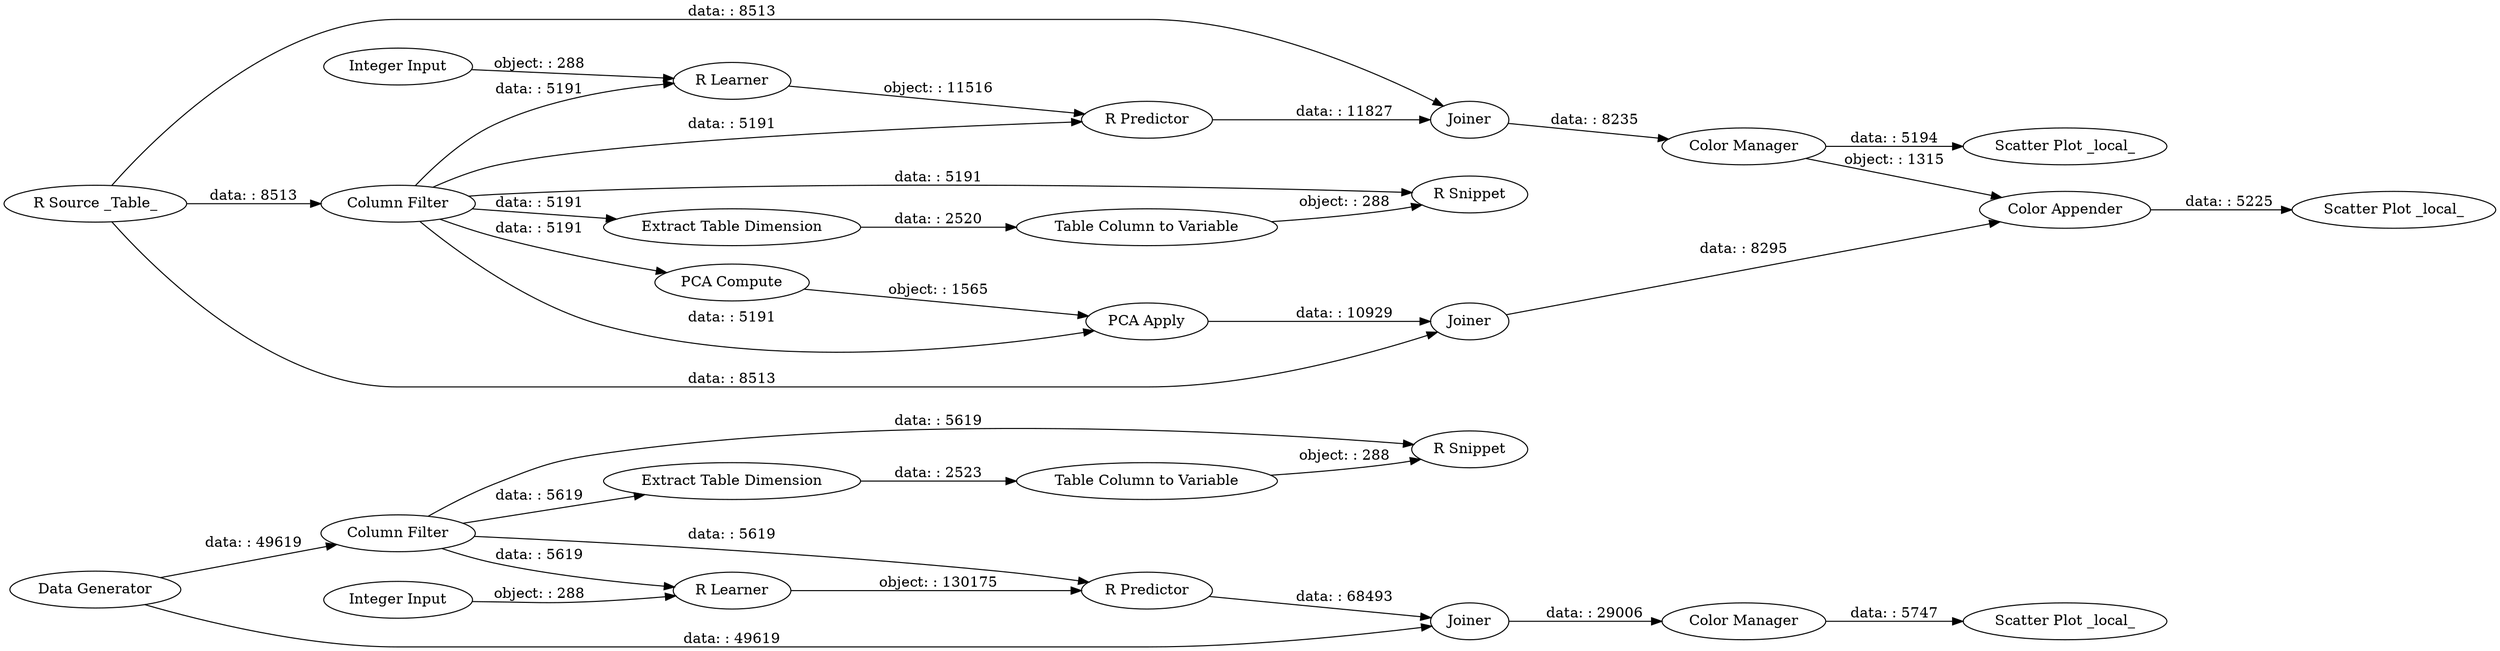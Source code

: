 digraph {
	"5085893018849732805_782" [label="R Predictor"]
	"5085893018849732805_764" [label="Scatter Plot _local_"]
	"5085893018849732805_785" [label="Integer Input"]
	"5085893018849732805_786" [label="Integer Input"]
	"5085893018849732805_773" [label="Table Column to Variable"]
	"5085893018849732805_759" [label="R Predictor"]
	"5085893018849732805_763" [label="Color Manager"]
	"5085893018849732805_757" [label="R Learner"]
	"5085893018849732805_781" [label="Column Filter"]
	"5085893018849732805_778" [label="R Learner"]
	"5085893018849732805_776" [label="Scatter Plot _local_"]
	"5085893018849732805_758" [label="Column Filter"]
	"5085893018849732805_780" [label=Joiner]
	"5085893018849732805_777" [label="Table Column to Variable"]
	"5085893018849732805_761" [label="R Source _Table_"]
	"5085893018849732805_769" [label="Scatter Plot _local_"]
	"5085893018849732805_784" [label="Data Generator"]
	"5085893018849732805_771" [label="Extract Table Dimension"]
	"5085893018849732805_775" [label="R Snippet"]
	"5085893018849732805_768" [label=Joiner]
	"5085893018849732805_762" [label=Joiner]
	"5085893018849732805_767" [label="Color Appender"]
	"5085893018849732805_783" [label="Color Manager"]
	"5085893018849732805_770" [label="R Snippet"]
	"5085893018849732805_774" [label="Extract Table Dimension"]
	"5085893018849732805_766" [label="PCA Apply"]
	"5085893018849732805_765" [label="PCA Compute"]
	"5085893018849732805_763" -> "5085893018849732805_767" [label="object: : 1315"]
	"5085893018849732805_758" -> "5085893018849732805_765" [label="data: : 5191"]
	"5085893018849732805_758" -> "5085893018849732805_757" [label="data: : 5191"]
	"5085893018849732805_781" -> "5085893018849732805_782" [label="data: : 5619"]
	"5085893018849732805_780" -> "5085893018849732805_783" [label="data: : 29006"]
	"5085893018849732805_762" -> "5085893018849732805_763" [label="data: : 8235"]
	"5085893018849732805_761" -> "5085893018849732805_768" [label="data: : 8513"]
	"5085893018849732805_761" -> "5085893018849732805_762" [label="data: : 8513"]
	"5085893018849732805_758" -> "5085893018849732805_770" [label="data: : 5191"]
	"5085893018849732805_758" -> "5085893018849732805_771" [label="data: : 5191"]
	"5085893018849732805_765" -> "5085893018849732805_766" [label="object: : 1565"]
	"5085893018849732805_781" -> "5085893018849732805_775" [label="data: : 5619"]
	"5085893018849732805_766" -> "5085893018849732805_768" [label="data: : 10929"]
	"5085893018849732805_759" -> "5085893018849732805_762" [label="data: : 11827"]
	"5085893018849732805_771" -> "5085893018849732805_773" [label="data: : 2520"]
	"5085893018849732805_763" -> "5085893018849732805_764" [label="data: : 5194"]
	"5085893018849732805_761" -> "5085893018849732805_758" [label="data: : 8513"]
	"5085893018849732805_778" -> "5085893018849732805_782" [label="object: : 130175"]
	"5085893018849732805_786" -> "5085893018849732805_757" [label="object: : 288"]
	"5085893018849732805_758" -> "5085893018849732805_766" [label="data: : 5191"]
	"5085893018849732805_782" -> "5085893018849732805_780" [label="data: : 68493"]
	"5085893018849732805_777" -> "5085893018849732805_775" [label="object: : 288"]
	"5085893018849732805_767" -> "5085893018849732805_769" [label="data: : 5225"]
	"5085893018849732805_781" -> "5085893018849732805_774" [label="data: : 5619"]
	"5085893018849732805_783" -> "5085893018849732805_776" [label="data: : 5747"]
	"5085893018849732805_784" -> "5085893018849732805_780" [label="data: : 49619"]
	"5085893018849732805_781" -> "5085893018849732805_778" [label="data: : 5619"]
	"5085893018849732805_774" -> "5085893018849732805_777" [label="data: : 2523"]
	"5085893018849732805_768" -> "5085893018849732805_767" [label="data: : 8295"]
	"5085893018849732805_785" -> "5085893018849732805_778" [label="object: : 288"]
	"5085893018849732805_757" -> "5085893018849732805_759" [label="object: : 11516"]
	"5085893018849732805_773" -> "5085893018849732805_770" [label="object: : 288"]
	"5085893018849732805_784" -> "5085893018849732805_781" [label="data: : 49619"]
	"5085893018849732805_758" -> "5085893018849732805_759" [label="data: : 5191"]
	rankdir=LR
}
